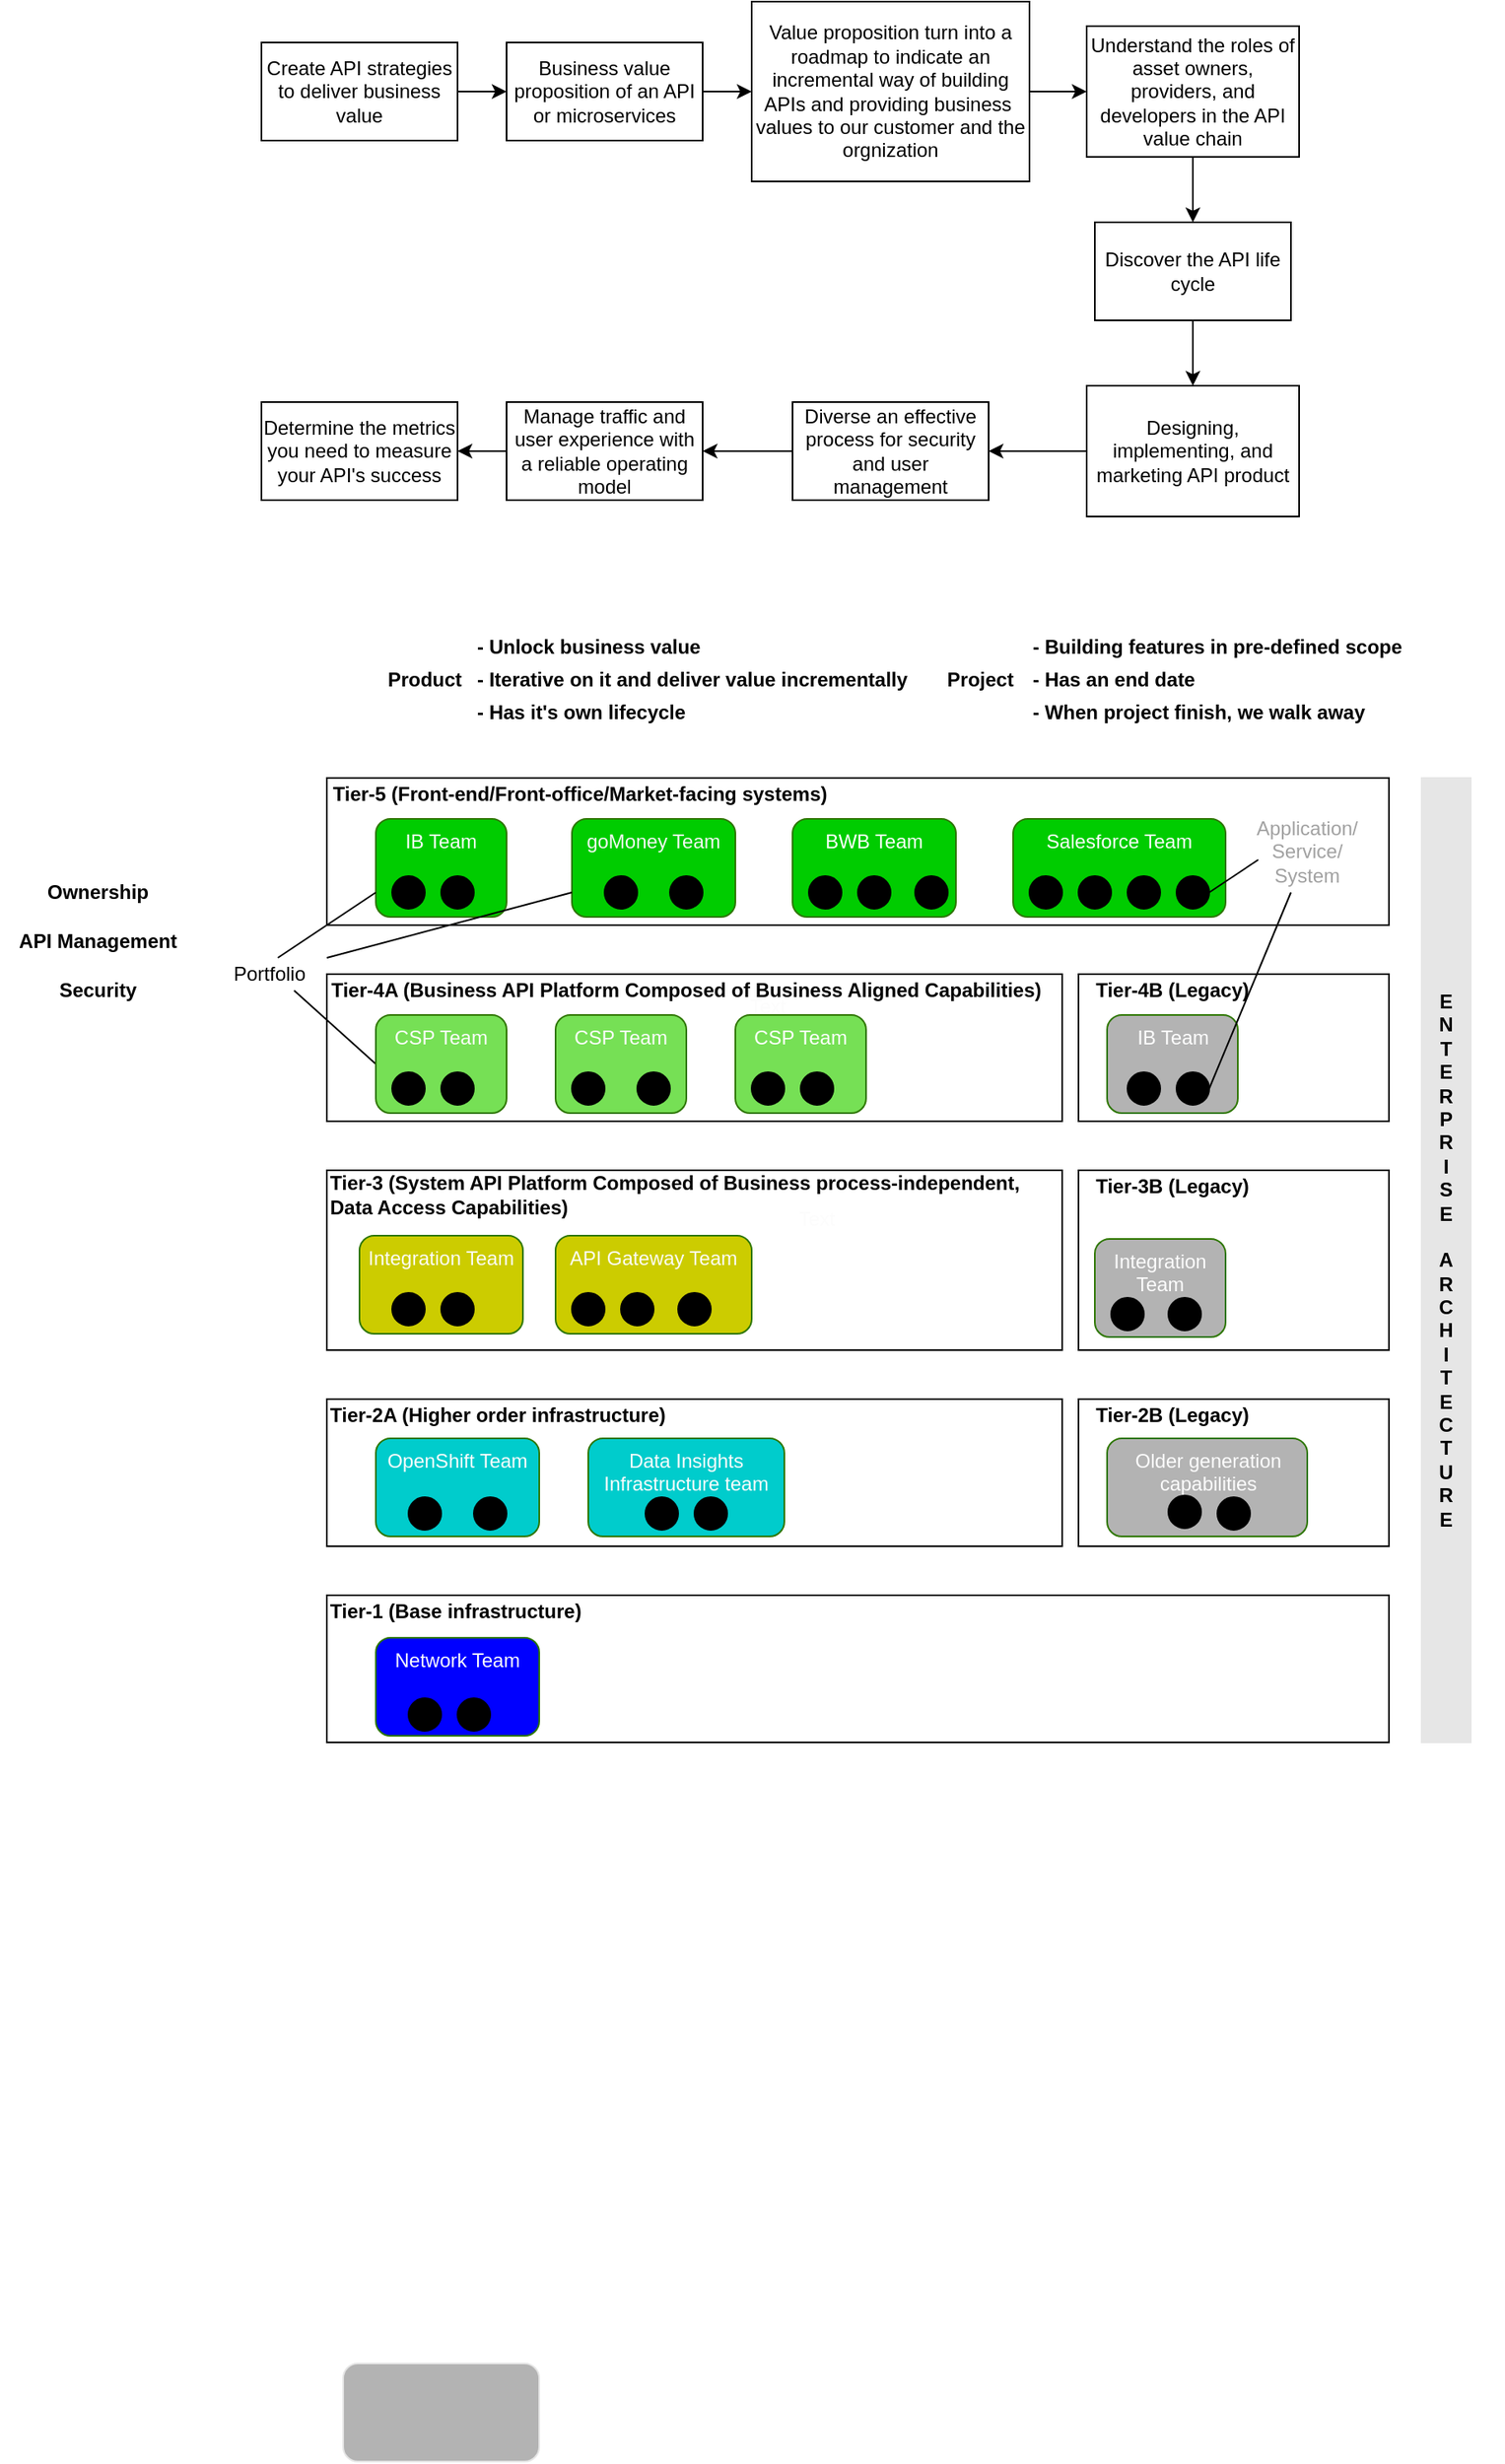 <mxfile version="14.9.8" type="github">
  <diagram id="VjKDbfcUB5f3F2IPD83_" name="Page-1">
    <mxGraphModel dx="2272" dy="762" grid="1" gridSize="10" guides="1" tooltips="1" connect="1" arrows="1" fold="1" page="1" pageScale="1" pageWidth="850" pageHeight="1100" math="0" shadow="0">
      <root>
        <mxCell id="0" />
        <mxCell id="1" parent="0" />
        <mxCell id="Zp3gZsn9r_thfgqdzpRH-13" style="edgeStyle=orthogonalEdgeStyle;rounded=0;orthogonalLoop=1;jettySize=auto;html=1;exitX=1;exitY=0.5;exitDx=0;exitDy=0;entryX=0;entryY=0.5;entryDx=0;entryDy=0;" parent="1" source="Zp3gZsn9r_thfgqdzpRH-1" target="Zp3gZsn9r_thfgqdzpRH-3" edge="1">
          <mxGeometry relative="1" as="geometry" />
        </mxCell>
        <mxCell id="Zp3gZsn9r_thfgqdzpRH-1" value="Business value proposition of an API or microservices" style="rounded=0;whiteSpace=wrap;html=1;" parent="1" vertex="1">
          <mxGeometry x="230" y="70" width="120" height="60" as="geometry" />
        </mxCell>
        <mxCell id="Zp3gZsn9r_thfgqdzpRH-23" value="" style="edgeStyle=orthogonalEdgeStyle;rounded=0;orthogonalLoop=1;jettySize=auto;html=1;" parent="1" source="Zp3gZsn9r_thfgqdzpRH-3" target="Zp3gZsn9r_thfgqdzpRH-4" edge="1">
          <mxGeometry relative="1" as="geometry" />
        </mxCell>
        <mxCell id="Zp3gZsn9r_thfgqdzpRH-3" value="Value proposition turn into a roadmap to indicate an incremental way of building APIs and providing business&amp;nbsp; values to our customer and the orgnization" style="rounded=0;whiteSpace=wrap;html=1;" parent="1" vertex="1">
          <mxGeometry x="380" y="45" width="170" height="110" as="geometry" />
        </mxCell>
        <mxCell id="Zp3gZsn9r_thfgqdzpRH-17" style="edgeStyle=orthogonalEdgeStyle;rounded=0;orthogonalLoop=1;jettySize=auto;html=1;exitX=0.5;exitY=1;exitDx=0;exitDy=0;" parent="1" source="Zp3gZsn9r_thfgqdzpRH-4" target="Zp3gZsn9r_thfgqdzpRH-7" edge="1">
          <mxGeometry relative="1" as="geometry" />
        </mxCell>
        <mxCell id="Zp3gZsn9r_thfgqdzpRH-4" value="Understand the roles of asset owners, providers, and developers in the API value chain" style="rounded=0;whiteSpace=wrap;html=1;" parent="1" vertex="1">
          <mxGeometry x="585" y="60" width="130" height="80" as="geometry" />
        </mxCell>
        <mxCell id="Zp3gZsn9r_thfgqdzpRH-19" style="edgeStyle=orthogonalEdgeStyle;rounded=0;orthogonalLoop=1;jettySize=auto;html=1;exitX=0;exitY=0.5;exitDx=0;exitDy=0;entryX=1;entryY=0.5;entryDx=0;entryDy=0;" parent="1" source="Zp3gZsn9r_thfgqdzpRH-5" target="Zp3gZsn9r_thfgqdzpRH-6" edge="1">
          <mxGeometry relative="1" as="geometry" />
        </mxCell>
        <mxCell id="Zp3gZsn9r_thfgqdzpRH-5" value="Designing, implementing, and marketing API product" style="rounded=0;whiteSpace=wrap;html=1;" parent="1" vertex="1">
          <mxGeometry x="585" y="280" width="130" height="80" as="geometry" />
        </mxCell>
        <mxCell id="Zp3gZsn9r_thfgqdzpRH-20" style="edgeStyle=orthogonalEdgeStyle;rounded=0;orthogonalLoop=1;jettySize=auto;html=1;exitX=0;exitY=0.5;exitDx=0;exitDy=0;entryX=1;entryY=0.5;entryDx=0;entryDy=0;" parent="1" source="Zp3gZsn9r_thfgqdzpRH-6" target="Zp3gZsn9r_thfgqdzpRH-8" edge="1">
          <mxGeometry relative="1" as="geometry" />
        </mxCell>
        <mxCell id="Zp3gZsn9r_thfgqdzpRH-6" value="Diverse an effective process for security and user management" style="rounded=0;whiteSpace=wrap;html=1;" parent="1" vertex="1">
          <mxGeometry x="405" y="290" width="120" height="60" as="geometry" />
        </mxCell>
        <mxCell id="Zp3gZsn9r_thfgqdzpRH-18" style="edgeStyle=orthogonalEdgeStyle;rounded=0;orthogonalLoop=1;jettySize=auto;html=1;exitX=0.5;exitY=1;exitDx=0;exitDy=0;entryX=0.5;entryY=0;entryDx=0;entryDy=0;" parent="1" source="Zp3gZsn9r_thfgqdzpRH-7" target="Zp3gZsn9r_thfgqdzpRH-5" edge="1">
          <mxGeometry relative="1" as="geometry" />
        </mxCell>
        <mxCell id="Zp3gZsn9r_thfgqdzpRH-7" value="Discover the API life cycle" style="rounded=0;whiteSpace=wrap;html=1;" parent="1" vertex="1">
          <mxGeometry x="590" y="180" width="120" height="60" as="geometry" />
        </mxCell>
        <mxCell id="Zp3gZsn9r_thfgqdzpRH-21" value="" style="edgeStyle=orthogonalEdgeStyle;rounded=0;orthogonalLoop=1;jettySize=auto;html=1;" parent="1" source="Zp3gZsn9r_thfgqdzpRH-8" target="Zp3gZsn9r_thfgqdzpRH-9" edge="1">
          <mxGeometry relative="1" as="geometry" />
        </mxCell>
        <mxCell id="Zp3gZsn9r_thfgqdzpRH-8" value="Manage traffic and user experience with a reliable operating model" style="rounded=0;whiteSpace=wrap;html=1;" parent="1" vertex="1">
          <mxGeometry x="230" y="290" width="120" height="60" as="geometry" />
        </mxCell>
        <mxCell id="Zp3gZsn9r_thfgqdzpRH-9" value="Determine the metrics you need to measure your API&#39;s success" style="rounded=0;whiteSpace=wrap;html=1;" parent="1" vertex="1">
          <mxGeometry x="80" y="290" width="120" height="60" as="geometry" />
        </mxCell>
        <mxCell id="Zp3gZsn9r_thfgqdzpRH-12" style="edgeStyle=orthogonalEdgeStyle;rounded=0;orthogonalLoop=1;jettySize=auto;html=1;exitX=1;exitY=0.5;exitDx=0;exitDy=0;entryX=0;entryY=0.5;entryDx=0;entryDy=0;" parent="1" source="Zp3gZsn9r_thfgqdzpRH-11" target="Zp3gZsn9r_thfgqdzpRH-1" edge="1">
          <mxGeometry relative="1" as="geometry" />
        </mxCell>
        <mxCell id="Zp3gZsn9r_thfgqdzpRH-11" value="Create API strategies to deliver business value" style="rounded=0;whiteSpace=wrap;html=1;" parent="1" vertex="1">
          <mxGeometry x="80" y="70" width="120" height="60" as="geometry" />
        </mxCell>
        <mxCell id="qivLNx8RzRdKDx-Srp8b-2" value="" style="rounded=0;whiteSpace=wrap;html=1;align=left;" parent="1" vertex="1">
          <mxGeometry x="120" y="520" width="650" height="90" as="geometry" />
        </mxCell>
        <mxCell id="qivLNx8RzRdKDx-Srp8b-3" value="IB" style="rounded=1;whiteSpace=wrap;html=1;" parent="1" vertex="1">
          <mxGeometry x="150" y="550" width="80" height="50" as="geometry" />
        </mxCell>
        <mxCell id="qivLNx8RzRdKDx-Srp8b-4" value="BWB Team" style="rounded=1;whiteSpace=wrap;html=1;strokeColor=#2D7600;verticalAlign=top;fontColor=#FFFFFF;fillColor=#00CC00;" parent="1" vertex="1">
          <mxGeometry x="405" y="545" width="100" height="60" as="geometry" />
        </mxCell>
        <mxCell id="qivLNx8RzRdKDx-Srp8b-5" value="Salesforce Team" style="rounded=1;whiteSpace=wrap;html=1;strokeColor=#2D7600;verticalAlign=top;fontColor=#FCFCFC;fillColor=#00CC00;" parent="1" vertex="1">
          <mxGeometry x="540" y="545" width="130" height="60" as="geometry" />
        </mxCell>
        <mxCell id="qivLNx8RzRdKDx-Srp8b-6" value="goMoney" style="rounded=1;whiteSpace=wrap;html=1;" parent="1" vertex="1">
          <mxGeometry x="280" y="550" width="80" height="50" as="geometry" />
        </mxCell>
        <mxCell id="qivLNx8RzRdKDx-Srp8b-7" value="IB Team" style="rounded=1;whiteSpace=wrap;html=1;strokeColor=#2D7600;verticalAlign=top;fontColor=#FCFCFC;fillColor=#00CC00;" parent="1" vertex="1">
          <mxGeometry x="150" y="545" width="80" height="60" as="geometry" />
        </mxCell>
        <mxCell id="qivLNx8RzRdKDx-Srp8b-8" value="goMoney Team" style="rounded=1;whiteSpace=wrap;html=1;strokeColor=#2D7600;verticalAlign=top;fontColor=#F7F7F7;fillColor=#00CC00;" parent="1" vertex="1">
          <mxGeometry x="270" y="545" width="100" height="60" as="geometry" />
        </mxCell>
        <mxCell id="qivLNx8RzRdKDx-Srp8b-9" value="Tier-5 (Front-end/Front-office/Market-facing systems)" style="text;html=1;strokeColor=none;fillColor=none;align=center;verticalAlign=middle;whiteSpace=wrap;rounded=0;fontStyle=1" parent="1" vertex="1">
          <mxGeometry x="120" y="520" width="310" height="20" as="geometry" />
        </mxCell>
        <mxCell id="qivLNx8RzRdKDx-Srp8b-11" value="" style="rounded=0;whiteSpace=wrap;html=1;align=left;" parent="1" vertex="1">
          <mxGeometry x="120" y="640" width="450" height="90" as="geometry" />
        </mxCell>
        <mxCell id="qivLNx8RzRdKDx-Srp8b-12" value="Tier-4A (Business API Platform Composed of Business Aligned Capabilities)" style="text;html=1;strokeColor=none;fillColor=none;align=center;verticalAlign=middle;whiteSpace=wrap;rounded=0;fontStyle=1" parent="1" vertex="1">
          <mxGeometry x="120" y="640" width="440" height="20" as="geometry" />
        </mxCell>
        <mxCell id="qivLNx8RzRdKDx-Srp8b-13" value="" style="rounded=0;whiteSpace=wrap;html=1;align=left;" parent="1" vertex="1">
          <mxGeometry x="120" y="900" width="450" height="90" as="geometry" />
        </mxCell>
        <mxCell id="qivLNx8RzRdKDx-Srp8b-14" value="" style="rounded=0;whiteSpace=wrap;html=1;align=left;" parent="1" vertex="1">
          <mxGeometry x="580" y="900" width="190" height="90" as="geometry" />
        </mxCell>
        <mxCell id="qivLNx8RzRdKDx-Srp8b-15" value="" style="rounded=0;whiteSpace=wrap;html=1;align=left;" parent="1" vertex="1">
          <mxGeometry x="580" y="640" width="190" height="90" as="geometry" />
        </mxCell>
        <mxCell id="qivLNx8RzRdKDx-Srp8b-16" value="Tier-4B (Legacy)" style="text;html=1;strokeColor=none;fillColor=none;align=center;verticalAlign=middle;whiteSpace=wrap;rounded=0;fontStyle=1" parent="1" vertex="1">
          <mxGeometry x="580" y="640" width="115" height="20" as="geometry" />
        </mxCell>
        <mxCell id="qivLNx8RzRdKDx-Srp8b-18" value="Tier-2B (Legacy)" style="text;html=1;strokeColor=none;fillColor=none;align=center;verticalAlign=middle;whiteSpace=wrap;rounded=0;fontStyle=1" parent="1" vertex="1">
          <mxGeometry x="580" y="900" width="115" height="20" as="geometry" />
        </mxCell>
        <mxCell id="qivLNx8RzRdKDx-Srp8b-19" value="Tier-2A (Higher order infrastructure)" style="text;html=1;strokeColor=none;fillColor=none;align=left;verticalAlign=middle;whiteSpace=wrap;rounded=0;fontStyle=1" parent="1" vertex="1">
          <mxGeometry x="120" y="900" width="220" height="20" as="geometry" />
        </mxCell>
        <mxCell id="qivLNx8RzRdKDx-Srp8b-20" value="" style="ellipse;whiteSpace=wrap;html=1;aspect=fixed;fillColor=#000000;" parent="1" vertex="1">
          <mxGeometry x="160" y="580" width="20" height="20" as="geometry" />
        </mxCell>
        <mxCell id="qivLNx8RzRdKDx-Srp8b-23" value="" style="ellipse;whiteSpace=wrap;html=1;aspect=fixed;fillColor=#000000;" parent="1" vertex="1">
          <mxGeometry x="190" y="580" width="20" height="20" as="geometry" />
        </mxCell>
        <mxCell id="qivLNx8RzRdKDx-Srp8b-24" value="" style="ellipse;whiteSpace=wrap;html=1;aspect=fixed;fillColor=#000000;" parent="1" vertex="1">
          <mxGeometry x="290" y="580" width="20" height="20" as="geometry" />
        </mxCell>
        <mxCell id="qivLNx8RzRdKDx-Srp8b-25" value="" style="ellipse;whiteSpace=wrap;html=1;aspect=fixed;fillColor=#000000;" parent="1" vertex="1">
          <mxGeometry x="330" y="580" width="20" height="20" as="geometry" />
        </mxCell>
        <mxCell id="qivLNx8RzRdKDx-Srp8b-26" value="" style="ellipse;whiteSpace=wrap;html=1;aspect=fixed;fillColor=#000000;" parent="1" vertex="1">
          <mxGeometry x="415" y="580" width="20" height="20" as="geometry" />
        </mxCell>
        <mxCell id="qivLNx8RzRdKDx-Srp8b-27" value="" style="ellipse;whiteSpace=wrap;html=1;aspect=fixed;fillColor=#000000;" parent="1" vertex="1">
          <mxGeometry x="445" y="580" width="20" height="20" as="geometry" />
        </mxCell>
        <mxCell id="qivLNx8RzRdKDx-Srp8b-28" value="" style="ellipse;whiteSpace=wrap;html=1;aspect=fixed;fillColor=#000000;" parent="1" vertex="1">
          <mxGeometry x="480" y="580" width="20" height="20" as="geometry" />
        </mxCell>
        <mxCell id="qivLNx8RzRdKDx-Srp8b-29" value="" style="ellipse;whiteSpace=wrap;html=1;aspect=fixed;fillColor=#000000;" parent="1" vertex="1">
          <mxGeometry x="550" y="580" width="20" height="20" as="geometry" />
        </mxCell>
        <mxCell id="qivLNx8RzRdKDx-Srp8b-30" value="" style="ellipse;whiteSpace=wrap;html=1;aspect=fixed;fillColor=#000000;" parent="1" vertex="1">
          <mxGeometry x="580" y="580" width="20" height="20" as="geometry" />
        </mxCell>
        <mxCell id="qivLNx8RzRdKDx-Srp8b-31" value="" style="ellipse;whiteSpace=wrap;html=1;aspect=fixed;fillColor=#000000;" parent="1" vertex="1">
          <mxGeometry x="610" y="580" width="20" height="20" as="geometry" />
        </mxCell>
        <mxCell id="qivLNx8RzRdKDx-Srp8b-32" value="" style="ellipse;whiteSpace=wrap;html=1;aspect=fixed;fillColor=#000000;" parent="1" vertex="1">
          <mxGeometry x="640" y="580" width="20" height="20" as="geometry" />
        </mxCell>
        <mxCell id="qivLNx8RzRdKDx-Srp8b-34" value="&lt;font color=&quot;#a1a1a1&quot;&gt;Application/&lt;br&gt;Service/&lt;br&gt;System&lt;/font&gt;" style="text;html=1;strokeColor=none;fillColor=none;align=center;verticalAlign=middle;whiteSpace=wrap;rounded=0;fontColor=#FCFCFC;" parent="1" vertex="1">
          <mxGeometry x="680" y="545" width="80" height="40" as="geometry" />
        </mxCell>
        <mxCell id="qivLNx8RzRdKDx-Srp8b-37" value="" style="endArrow=none;html=1;fontColor=#FCFCFC;" parent="1" edge="1">
          <mxGeometry width="50" height="50" relative="1" as="geometry">
            <mxPoint x="660" y="590" as="sourcePoint" />
            <mxPoint x="690" y="570" as="targetPoint" />
          </mxGeometry>
        </mxCell>
        <mxCell id="qivLNx8RzRdKDx-Srp8b-38" value="IB Team" style="rounded=1;whiteSpace=wrap;html=1;verticalAlign=top;strokeColor=#2D7600;fontColor=#ffffff;fillColor=#B3B3B3;" parent="1" vertex="1">
          <mxGeometry x="597.5" y="665" width="80" height="60" as="geometry" />
        </mxCell>
        <mxCell id="qivLNx8RzRdKDx-Srp8b-39" value="" style="ellipse;whiteSpace=wrap;html=1;aspect=fixed;fillColor=#000000;" parent="1" vertex="1">
          <mxGeometry x="610" y="700" width="20" height="20" as="geometry" />
        </mxCell>
        <mxCell id="qivLNx8RzRdKDx-Srp8b-40" value="" style="ellipse;whiteSpace=wrap;html=1;aspect=fixed;fillColor=#000000;" parent="1" vertex="1">
          <mxGeometry x="640" y="700" width="20" height="20" as="geometry" />
        </mxCell>
        <mxCell id="qivLNx8RzRdKDx-Srp8b-41" value="" style="endArrow=none;html=1;fontColor=#FCFCFC;exitX=1;exitY=0.5;exitDx=0;exitDy=0;" parent="1" source="qivLNx8RzRdKDx-Srp8b-40" edge="1">
          <mxGeometry width="50" height="50" relative="1" as="geometry">
            <mxPoint x="400" y="690" as="sourcePoint" />
            <mxPoint x="710" y="590" as="targetPoint" />
          </mxGeometry>
        </mxCell>
        <mxCell id="qivLNx8RzRdKDx-Srp8b-49" value="" style="endArrow=none;html=1;fontColor=#FCFCFC;entryX=0;entryY=0.75;entryDx=0;entryDy=0;" parent="1" target="qivLNx8RzRdKDx-Srp8b-7" edge="1">
          <mxGeometry width="50" height="50" relative="1" as="geometry">
            <mxPoint x="90" y="630" as="sourcePoint" />
            <mxPoint x="450" y="640" as="targetPoint" />
          </mxGeometry>
        </mxCell>
        <mxCell id="qivLNx8RzRdKDx-Srp8b-50" value="" style="endArrow=none;html=1;fontColor=#FCFCFC;exitX=0;exitY=0.5;exitDx=0;exitDy=0;" parent="1" source="qivLNx8RzRdKDx-Srp8b-42" edge="1">
          <mxGeometry width="50" height="50" relative="1" as="geometry">
            <mxPoint x="400" y="690" as="sourcePoint" />
            <mxPoint x="100" y="650" as="targetPoint" />
          </mxGeometry>
        </mxCell>
        <mxCell id="qivLNx8RzRdKDx-Srp8b-51" value="" style="endArrow=none;html=1;fontColor=#FCFCFC;exitX=0;exitY=0.75;exitDx=0;exitDy=0;" parent="1" source="qivLNx8RzRdKDx-Srp8b-8" edge="1">
          <mxGeometry width="50" height="50" relative="1" as="geometry">
            <mxPoint x="400" y="690" as="sourcePoint" />
            <mxPoint x="120" y="630" as="targetPoint" />
          </mxGeometry>
        </mxCell>
        <mxCell id="qivLNx8RzRdKDx-Srp8b-52" value="&lt;font color=&quot;#000000&quot;&gt;Portfolio&lt;/font&gt;" style="text;html=1;strokeColor=none;fillColor=none;align=center;verticalAlign=middle;whiteSpace=wrap;rounded=0;fontColor=#FCFCFC;" parent="1" vertex="1">
          <mxGeometry x="60" y="630" width="50" height="20" as="geometry" />
        </mxCell>
        <mxCell id="qivLNx8RzRdKDx-Srp8b-61" value="OpenShift Team" style="rounded=1;whiteSpace=wrap;html=1;strokeColor=#2D7600;verticalAlign=top;fontColor=#FCFCFC;fillColor=#00CCCC;" parent="1" vertex="1">
          <mxGeometry x="150" y="924" width="100" height="60" as="geometry" />
        </mxCell>
        <mxCell id="qivLNx8RzRdKDx-Srp8b-59" style="edgeStyle=none;rounded=0;orthogonalLoop=1;jettySize=auto;html=1;exitX=0;exitY=0.5;exitDx=0;exitDy=0;fontColor=#FCFCFC;" parent="1" edge="1">
          <mxGeometry relative="1" as="geometry">
            <mxPoint x="320" y="970" as="sourcePoint" />
            <mxPoint x="320" y="970" as="targetPoint" />
          </mxGeometry>
        </mxCell>
        <mxCell id="qivLNx8RzRdKDx-Srp8b-60" value="" style="rounded=0;whiteSpace=wrap;html=1;align=left;" parent="1" vertex="1">
          <mxGeometry x="120" y="1020" width="650" height="90" as="geometry" />
        </mxCell>
        <mxCell id="qivLNx8RzRdKDx-Srp8b-64" value="Data Insights Infrastructure team" style="rounded=1;whiteSpace=wrap;html=1;strokeColor=#2D7600;verticalAlign=top;fontColor=#FCFCFC;fillColor=#00CCCC;" parent="1" vertex="1">
          <mxGeometry x="280" y="924" width="120" height="60" as="geometry" />
        </mxCell>
        <mxCell id="qivLNx8RzRdKDx-Srp8b-65" value="" style="ellipse;whiteSpace=wrap;html=1;aspect=fixed;fillColor=#000000;" parent="1" vertex="1">
          <mxGeometry x="170" y="960" width="20" height="20" as="geometry" />
        </mxCell>
        <mxCell id="qivLNx8RzRdKDx-Srp8b-66" value="" style="ellipse;whiteSpace=wrap;html=1;aspect=fixed;fillColor=#000000;" parent="1" vertex="1">
          <mxGeometry x="210" y="960" width="20" height="20" as="geometry" />
        </mxCell>
        <mxCell id="qivLNx8RzRdKDx-Srp8b-69" value="" style="ellipse;whiteSpace=wrap;html=1;aspect=fixed;fillColor=#000000;" parent="1" vertex="1">
          <mxGeometry x="315" y="960" width="20" height="20" as="geometry" />
        </mxCell>
        <mxCell id="qivLNx8RzRdKDx-Srp8b-70" value="" style="ellipse;whiteSpace=wrap;html=1;aspect=fixed;fillColor=#000000;" parent="1" vertex="1">
          <mxGeometry x="345" y="960" width="20" height="20" as="geometry" />
        </mxCell>
        <mxCell id="qivLNx8RzRdKDx-Srp8b-80" value="" style="ellipse;whiteSpace=wrap;html=1;aspect=fixed;fillColor=#000000;" parent="1" vertex="1">
          <mxGeometry x="597.5" y="845" width="20" height="20" as="geometry" />
        </mxCell>
        <mxCell id="qivLNx8RzRdKDx-Srp8b-81" value="" style="group" parent="1" vertex="1" connectable="0">
          <mxGeometry x="120" y="760" width="450" height="110" as="geometry" />
        </mxCell>
        <mxCell id="qivLNx8RzRdKDx-Srp8b-71" value="" style="rounded=0;whiteSpace=wrap;html=1;align=left;" parent="qivLNx8RzRdKDx-Srp8b-81" vertex="1">
          <mxGeometry width="450" height="110" as="geometry" />
        </mxCell>
        <mxCell id="qivLNx8RzRdKDx-Srp8b-74" value="Tier-3 (System API Platform Composed of Business process-independent, Data Access Capabilities)" style="text;html=1;strokeColor=none;fillColor=none;align=left;verticalAlign=middle;whiteSpace=wrap;rounded=0;fontStyle=1" parent="qivLNx8RzRdKDx-Srp8b-81" vertex="1">
          <mxGeometry width="440" height="30" as="geometry" />
        </mxCell>
        <mxCell id="qivLNx8RzRdKDx-Srp8b-75" value="Integration Team" style="rounded=1;whiteSpace=wrap;html=1;strokeColor=#2D7600;verticalAlign=top;fontColor=#FCFCFC;fillColor=#CCCC00;" parent="qivLNx8RzRdKDx-Srp8b-81" vertex="1">
          <mxGeometry x="20" y="40" width="100" height="60" as="geometry" />
        </mxCell>
        <mxCell id="qivLNx8RzRdKDx-Srp8b-76" value="" style="ellipse;whiteSpace=wrap;html=1;aspect=fixed;fillColor=#000000;" parent="qivLNx8RzRdKDx-Srp8b-81" vertex="1">
          <mxGeometry x="40" y="75" width="20" height="20" as="geometry" />
        </mxCell>
        <mxCell id="qivLNx8RzRdKDx-Srp8b-77" value="" style="ellipse;whiteSpace=wrap;html=1;aspect=fixed;fillColor=#000000;" parent="qivLNx8RzRdKDx-Srp8b-81" vertex="1">
          <mxGeometry x="70" y="75" width="20" height="20" as="geometry" />
        </mxCell>
        <mxCell id="qivLNx8RzRdKDx-Srp8b-97" value="API Gateway Team" style="rounded=1;whiteSpace=wrap;html=1;strokeColor=#2D7600;verticalAlign=top;fontColor=#FCFCFC;fillColor=#CCCC00;" parent="qivLNx8RzRdKDx-Srp8b-81" vertex="1">
          <mxGeometry x="140" y="40" width="120" height="60" as="geometry" />
        </mxCell>
        <mxCell id="qivLNx8RzRdKDx-Srp8b-98" value="" style="ellipse;whiteSpace=wrap;html=1;aspect=fixed;fillColor=#000000;" parent="qivLNx8RzRdKDx-Srp8b-81" vertex="1">
          <mxGeometry x="150" y="75" width="20" height="20" as="geometry" />
        </mxCell>
        <mxCell id="qivLNx8RzRdKDx-Srp8b-100" value="" style="ellipse;whiteSpace=wrap;html=1;aspect=fixed;fillColor=#000000;" parent="qivLNx8RzRdKDx-Srp8b-81" vertex="1">
          <mxGeometry x="180" y="75" width="20" height="20" as="geometry" />
        </mxCell>
        <mxCell id="qivLNx8RzRdKDx-Srp8b-110" value="" style="ellipse;whiteSpace=wrap;html=1;aspect=fixed;fillColor=#000000;" parent="qivLNx8RzRdKDx-Srp8b-81" vertex="1">
          <mxGeometry x="215" y="75" width="20" height="20" as="geometry" />
        </mxCell>
        <mxCell id="qivLNx8RzRdKDx-Srp8b-88" value="" style="group" parent="1" vertex="1" connectable="0">
          <mxGeometry x="370" y="665" width="80" height="60" as="geometry" />
        </mxCell>
        <mxCell id="qivLNx8RzRdKDx-Srp8b-89" value="CSP Team" style="rounded=1;whiteSpace=wrap;html=1;verticalAlign=top;strokeColor=#2D7600;fontColor=#ffffff;fillColor=#76E055;" parent="qivLNx8RzRdKDx-Srp8b-88" vertex="1">
          <mxGeometry width="80" height="60" as="geometry" />
        </mxCell>
        <mxCell id="qivLNx8RzRdKDx-Srp8b-90" value="" style="ellipse;whiteSpace=wrap;html=1;aspect=fixed;fillColor=#000000;" parent="qivLNx8RzRdKDx-Srp8b-88" vertex="1">
          <mxGeometry x="10" y="35" width="20" height="20" as="geometry" />
        </mxCell>
        <mxCell id="qivLNx8RzRdKDx-Srp8b-91" value="" style="ellipse;whiteSpace=wrap;html=1;aspect=fixed;fillColor=#000000;" parent="qivLNx8RzRdKDx-Srp8b-88" vertex="1">
          <mxGeometry x="40" y="35" width="20" height="20" as="geometry" />
        </mxCell>
        <mxCell id="qivLNx8RzRdKDx-Srp8b-93" value="&lt;b&gt;&lt;font color=&quot;#000000&quot;&gt;E&lt;br&gt;N&lt;br&gt;T&lt;br&gt;E&lt;br&gt;R&lt;br&gt;P&lt;br&gt;R&lt;br&gt;I&lt;br&gt;S&lt;br&gt;E&lt;br&gt;&amp;nbsp;&lt;br&gt;A&lt;br&gt;R&lt;br&gt;C&lt;br&gt;H&lt;br&gt;I&lt;br&gt;T&lt;br&gt;E&lt;br&gt;C&lt;br&gt;T&lt;br&gt;U&lt;br&gt;R&lt;br&gt;&lt;div style=&quot;&quot;&gt;&lt;b style=&quot;color: rgb(252 , 252 , 252)&quot;&gt;&lt;font color=&quot;#000000&quot;&gt;E&lt;/font&gt;&lt;/b&gt;&lt;/div&gt;&lt;/font&gt;&lt;/b&gt;" style="rounded=0;whiteSpace=wrap;html=1;fontColor=#FCFCFC;align=center;verticalAlign=middle;fillColor=#E6E6E6;strokeColor=#E6E6E6;" parent="1" vertex="1">
          <mxGeometry x="790" y="520" width="30" height="590" as="geometry" />
        </mxCell>
        <mxCell id="qivLNx8RzRdKDx-Srp8b-94" value="" style="ellipse;whiteSpace=wrap;html=1;aspect=fixed;fillColor=#000000;" parent="1" vertex="1">
          <mxGeometry x="600" y="840" width="20" height="20" as="geometry" />
        </mxCell>
        <mxCell id="qivLNx8RzRdKDx-Srp8b-96" value="Tier-1 (Base infrastructure)" style="text;html=1;strokeColor=none;fillColor=none;align=left;verticalAlign=middle;whiteSpace=wrap;rounded=0;fontStyle=1" parent="1" vertex="1">
          <mxGeometry x="120" y="1020" width="170" height="20" as="geometry" />
        </mxCell>
        <mxCell id="qivLNx8RzRdKDx-Srp8b-85" value="CSP Team" style="rounded=1;whiteSpace=wrap;html=1;strokeColor=#2D7600;verticalAlign=top;fontColor=#FCFCFC;fillColor=#76E055;" parent="1" vertex="1">
          <mxGeometry x="260" y="665" width="80" height="60" as="geometry" />
        </mxCell>
        <mxCell id="qivLNx8RzRdKDx-Srp8b-86" value="" style="ellipse;whiteSpace=wrap;html=1;aspect=fixed;fillColor=#000000;" parent="1" vertex="1">
          <mxGeometry x="270" y="700" width="20" height="20" as="geometry" />
        </mxCell>
        <mxCell id="qivLNx8RzRdKDx-Srp8b-87" value="" style="ellipse;whiteSpace=wrap;html=1;aspect=fixed;fillColor=#000000;" parent="1" vertex="1">
          <mxGeometry x="310" y="700" width="20" height="20" as="geometry" />
        </mxCell>
        <mxCell id="qivLNx8RzRdKDx-Srp8b-42" value="CSP Team" style="rounded=1;whiteSpace=wrap;html=1;strokeColor=#2D7600;verticalAlign=top;fontColor=#FCFCFC;fillColor=#76E055;" parent="1" vertex="1">
          <mxGeometry x="150" y="665" width="80" height="60" as="geometry" />
        </mxCell>
        <mxCell id="qivLNx8RzRdKDx-Srp8b-43" value="" style="ellipse;whiteSpace=wrap;html=1;aspect=fixed;fillColor=#000000;" parent="1" vertex="1">
          <mxGeometry x="160" y="700" width="20" height="20" as="geometry" />
        </mxCell>
        <mxCell id="qivLNx8RzRdKDx-Srp8b-44" value="" style="ellipse;whiteSpace=wrap;html=1;aspect=fixed;fillColor=#000000;" parent="1" vertex="1">
          <mxGeometry x="190" y="700" width="20" height="20" as="geometry" />
        </mxCell>
        <mxCell id="qivLNx8RzRdKDx-Srp8b-72" value="" style="rounded=0;whiteSpace=wrap;html=1;align=left;" parent="1" vertex="1">
          <mxGeometry x="580" y="760" width="190" height="110" as="geometry" />
        </mxCell>
        <mxCell id="qivLNx8RzRdKDx-Srp8b-78" value="Tier-3B (Legacy)" style="text;html=1;strokeColor=none;fillColor=none;align=center;verticalAlign=middle;whiteSpace=wrap;rounded=0;fontStyle=1" parent="1" vertex="1">
          <mxGeometry x="580" y="760" width="115" height="20" as="geometry" />
        </mxCell>
        <mxCell id="qivLNx8RzRdKDx-Srp8b-79" value="Integration Team" style="rounded=1;whiteSpace=wrap;html=1;strokeColor=#2D7600;verticalAlign=top;fontColor=#FCFCFC;fillColor=#B3B3B3;" parent="1" vertex="1">
          <mxGeometry x="590" y="802" width="80" height="60" as="geometry" />
        </mxCell>
        <mxCell id="qivLNx8RzRdKDx-Srp8b-95" value="" style="ellipse;whiteSpace=wrap;html=1;aspect=fixed;fillColor=#000000;" parent="1" vertex="1">
          <mxGeometry x="635" y="838" width="20" height="20" as="geometry" />
        </mxCell>
        <mxCell id="qivLNx8RzRdKDx-Srp8b-106" value="Older generation capabilities" style="rounded=1;whiteSpace=wrap;html=1;strokeColor=#2D7600;verticalAlign=top;fontColor=#FCFCFC;fillColor=#B3B3B3;" parent="1" vertex="1">
          <mxGeometry x="597.5" y="924" width="122.5" height="60" as="geometry" />
        </mxCell>
        <mxCell id="qivLNx8RzRdKDx-Srp8b-107" value="" style="ellipse;whiteSpace=wrap;html=1;aspect=fixed;fillColor=#000000;" parent="1" vertex="1">
          <mxGeometry x="635" y="959" width="20" height="20" as="geometry" />
        </mxCell>
        <mxCell id="qivLNx8RzRdKDx-Srp8b-108" value="" style="ellipse;whiteSpace=wrap;html=1;aspect=fixed;fillColor=#000000;" parent="1" vertex="1">
          <mxGeometry x="600" y="838" width="20" height="20" as="geometry" />
        </mxCell>
        <mxCell id="qivLNx8RzRdKDx-Srp8b-109" value="" style="ellipse;whiteSpace=wrap;html=1;aspect=fixed;fillColor=#000000;" parent="1" vertex="1">
          <mxGeometry x="665" y="960" width="20" height="20" as="geometry" />
        </mxCell>
        <mxCell id="qivLNx8RzRdKDx-Srp8b-111" value="Network Team" style="rounded=1;whiteSpace=wrap;html=1;strokeColor=#2D7600;verticalAlign=top;fontColor=#FCFCFC;fillColor=#0000FF;" parent="1" vertex="1">
          <mxGeometry x="150" y="1046" width="100" height="60" as="geometry" />
        </mxCell>
        <mxCell id="qivLNx8RzRdKDx-Srp8b-112" value="" style="ellipse;whiteSpace=wrap;html=1;aspect=fixed;fillColor=#000000;" parent="1" vertex="1">
          <mxGeometry x="170" y="1083" width="20" height="20" as="geometry" />
        </mxCell>
        <mxCell id="qivLNx8RzRdKDx-Srp8b-113" value="" style="ellipse;whiteSpace=wrap;html=1;aspect=fixed;fillColor=#000000;" parent="1" vertex="1">
          <mxGeometry x="200" y="1083" width="20" height="20" as="geometry" />
        </mxCell>
        <mxCell id="QVIxd3WqbkuiLf7Jd8TW-3" value="Text" style="text;html=1;strokeColor=none;fillColor=none;align=center;verticalAlign=middle;whiteSpace=wrap;rounded=0;fontColor=#FCFCFC;" vertex="1" parent="1">
          <mxGeometry x="400" y="780" width="40" height="20" as="geometry" />
        </mxCell>
        <mxCell id="QVIxd3WqbkuiLf7Jd8TW-4" value="&lt;font color=&quot;#000000&quot;&gt;Ownership&lt;/font&gt;" style="text;html=1;strokeColor=none;fillColor=none;align=center;verticalAlign=middle;whiteSpace=wrap;rounded=0;fontColor=#FCFCFC;fontStyle=1" vertex="1" parent="1">
          <mxGeometry x="-40" y="580" width="40" height="20" as="geometry" />
        </mxCell>
        <mxCell id="QVIxd3WqbkuiLf7Jd8TW-5" value="&lt;font color=&quot;#000000&quot;&gt;API Management&lt;/font&gt;" style="text;html=1;strokeColor=none;fillColor=none;align=center;verticalAlign=middle;whiteSpace=wrap;rounded=0;fontColor=#FCFCFC;fontStyle=1" vertex="1" parent="1">
          <mxGeometry x="-80" y="610" width="120" height="20" as="geometry" />
        </mxCell>
        <mxCell id="QVIxd3WqbkuiLf7Jd8TW-6" value="&lt;font color=&quot;#000000&quot;&gt;Security&lt;/font&gt;" style="text;html=1;strokeColor=none;fillColor=none;align=center;verticalAlign=middle;whiteSpace=wrap;rounded=0;fontColor=#FCFCFC;fontStyle=1" vertex="1" parent="1">
          <mxGeometry x="-80" y="640" width="120" height="20" as="geometry" />
        </mxCell>
        <mxCell id="QVIxd3WqbkuiLf7Jd8TW-8" value="" style="rounded=1;whiteSpace=wrap;html=1;fontColor=#FCFCFC;strokeColor=#E6E6E6;fillColor=#B3B3B3;gradientColor=none;align=left;verticalAlign=middle;" vertex="1" parent="1">
          <mxGeometry x="130" y="1490" width="120" height="60" as="geometry" />
        </mxCell>
        <mxCell id="QVIxd3WqbkuiLf7Jd8TW-13" value="&lt;b&gt;&lt;font color=&quot;#000000&quot;&gt;Product&lt;/font&gt;&lt;/b&gt;" style="text;html=1;strokeColor=none;fillColor=none;align=center;verticalAlign=middle;whiteSpace=wrap;rounded=0;fontColor=#FCFCFC;" vertex="1" parent="1">
          <mxGeometry x="160" y="450" width="40" height="20" as="geometry" />
        </mxCell>
        <mxCell id="QVIxd3WqbkuiLf7Jd8TW-14" value="&lt;b&gt;&lt;font color=&quot;#000000&quot;&gt;- Unlock business value&lt;/font&gt;&lt;/b&gt;" style="text;html=1;strokeColor=none;fillColor=none;align=left;verticalAlign=middle;whiteSpace=wrap;rounded=0;fontColor=#FCFCFC;" vertex="1" parent="1">
          <mxGeometry x="210" y="430" width="160" height="20" as="geometry" />
        </mxCell>
        <mxCell id="QVIxd3WqbkuiLf7Jd8TW-15" value="&lt;b&gt;&lt;font color=&quot;#000000&quot;&gt;- Iterative on it and deliver value incrementally&lt;/font&gt;&lt;/b&gt;" style="text;html=1;strokeColor=none;fillColor=none;align=left;verticalAlign=middle;whiteSpace=wrap;rounded=0;fontColor=#FCFCFC;" vertex="1" parent="1">
          <mxGeometry x="210" y="450" width="290" height="20" as="geometry" />
        </mxCell>
        <mxCell id="QVIxd3WqbkuiLf7Jd8TW-16" value="&lt;b&gt;&lt;font color=&quot;#000000&quot;&gt;- Has it&#39;s own lifecycle&lt;/font&gt;&lt;/b&gt;" style="text;html=1;strokeColor=none;fillColor=none;align=left;verticalAlign=middle;whiteSpace=wrap;rounded=0;fontColor=#FCFCFC;" vertex="1" parent="1">
          <mxGeometry x="210" y="470" width="290" height="20" as="geometry" />
        </mxCell>
        <mxCell id="QVIxd3WqbkuiLf7Jd8TW-17" value="&lt;b&gt;&lt;font color=&quot;#000000&quot;&gt;Project&lt;/font&gt;&lt;/b&gt;" style="text;html=1;strokeColor=none;fillColor=none;align=center;verticalAlign=middle;whiteSpace=wrap;rounded=0;fontColor=#FCFCFC;" vertex="1" parent="1">
          <mxGeometry x="500" y="450" width="40" height="20" as="geometry" />
        </mxCell>
        <mxCell id="QVIxd3WqbkuiLf7Jd8TW-18" value="&lt;b&gt;&lt;font color=&quot;#000000&quot;&gt;- Building features in pre-defined scope&lt;/font&gt;&lt;/b&gt;" style="text;html=1;strokeColor=none;fillColor=none;align=left;verticalAlign=middle;whiteSpace=wrap;rounded=0;fontColor=#FCFCFC;" vertex="1" parent="1">
          <mxGeometry x="550" y="430" width="260" height="20" as="geometry" />
        </mxCell>
        <mxCell id="QVIxd3WqbkuiLf7Jd8TW-19" value="&lt;b&gt;&lt;font color=&quot;#000000&quot;&gt;- Has an end date&lt;/font&gt;&lt;/b&gt;" style="text;html=1;strokeColor=none;fillColor=none;align=left;verticalAlign=middle;whiteSpace=wrap;rounded=0;fontColor=#FCFCFC;" vertex="1" parent="1">
          <mxGeometry x="550" y="450" width="290" height="20" as="geometry" />
        </mxCell>
        <mxCell id="QVIxd3WqbkuiLf7Jd8TW-20" value="&lt;b&gt;&lt;font color=&quot;#000000&quot;&gt;- When project finish, we walk away&amp;nbsp;&lt;/font&gt;&lt;/b&gt;" style="text;html=1;strokeColor=none;fillColor=none;align=left;verticalAlign=middle;whiteSpace=wrap;rounded=0;fontColor=#FCFCFC;" vertex="1" parent="1">
          <mxGeometry x="550" y="470" width="290" height="20" as="geometry" />
        </mxCell>
        <mxCell id="QVIxd3WqbkuiLf7Jd8TW-21" value="Text" style="text;html=1;strokeColor=none;fillColor=none;align=center;verticalAlign=middle;whiteSpace=wrap;rounded=0;fontColor=#FCFCFC;" vertex="1" parent="1">
          <mxGeometry x="370" y="650" width="40" height="20" as="geometry" />
        </mxCell>
      </root>
    </mxGraphModel>
  </diagram>
</mxfile>

